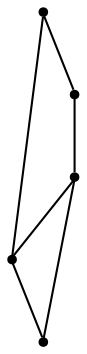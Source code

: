 graph {
  node [shape=point,comment="{\"directed\":false,\"doi\":\"10.4230/LIPIcs.GD.2024.25\",\"figure\":\"? (2)\"}"]

  v0 [pos="1636.0422091449382,581.462512021944"]
  v1 [pos="1516.0091999237773,461.45828888131996"]
  v2 [pos="1676.0533818074682,461.45828888131996"]
  v3 [pos="1596.0312908656229,421.45696594184824"]
  v4 [pos="1556.0202453947,581.462512021944"]

  v0 -- v1 [id="-1",pos="1636.0422091449382,581.462512021944 1642.7107697199283,526.0521879322225 1542.683219638425,526.0521879322225 1516.0091999237773,461.45828888131996"]
  v1 -- v2 [id="-2",pos="1516.0091999237773,461.45828888131996 1569.3572075551713,488.1259116849453 1622.7053105802706,488.1259116849453 1676.0533818074682,461.45828888131996"]
  v4 -- v3 [id="-3",pos="1556.0202453947,581.462512021944 1636.04224094284,528.1272664146932 1649.3791713054093,474.79205259771845 1596.0312908656229,421.45696594184824"]
  v4 -- v1 [id="-4",pos="1556.0202453947,581.462512021944 1524.899034727974,544.523705331037 1511.5621043654046,504.52228702073694 1516.0091999237773,461.45828888131996"]
  v3 -- v0 [id="-5",pos="1596.0312908656229,421.45696594184824 1542.6833468300324,501.4598025624483 1556.0202771926017,554.7950481696992 1636.0422091449382,581.462512021944"]
  v0 -- v2 [id="-6",pos="1636.0422091449382,581.462512021944 1662.716228859586,544.523705331037 1676.0532864137626,503.8305941932467 1676.0533818074682,461.45828888131996"]
}